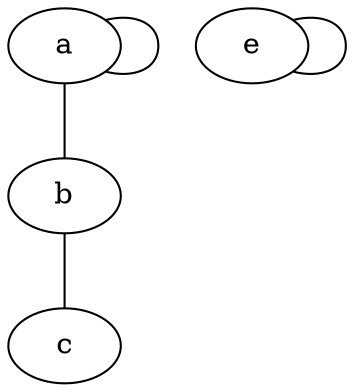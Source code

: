 strict graph {
	graph [bb="0,0,176,166"];
	node [label="\N"];
	a	 [height=0.5,
		pos="27,143.48",
		width=0.75];
	a -- a	 [pos="52.443,150.17 63.028,150.63 72,148.4 72,143.48 72,138.56 63.028,136.33 52.443,136.79"];
	b	 [height=0.5,
		pos="71.021,86.155",
		width=0.75];
	a -- b	 [pos="39.497,127.2 45.496,119.39 52.662,110.06 58.645,102.27"];
	c	 [height=0.5,
		pos="95.125,18",
		width=0.75];
	b -- c	 [pos="77.228,68.603 80.799,58.506 85.273,45.855 88.855,35.729"];
	e	 [height=0.5,
		pos="131,148",
		width=0.75];
	e -- e	 [pos="156.44,154.69 167.03,155.15 176,152.92 176,148 176,143.08 167.03,140.85 156.44,141.31"];
}

